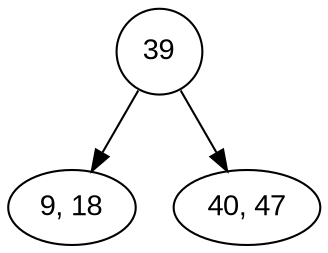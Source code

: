 digraph BST {
  node [fontname="Arial", shape=circle];

	/* 2039 [label="9, 20, 39", shape=oval]; */
	918[label="9, 18", shape=oval]
	39->918
	4047[label="40, 47", shape=oval]
	39->4047;

}

